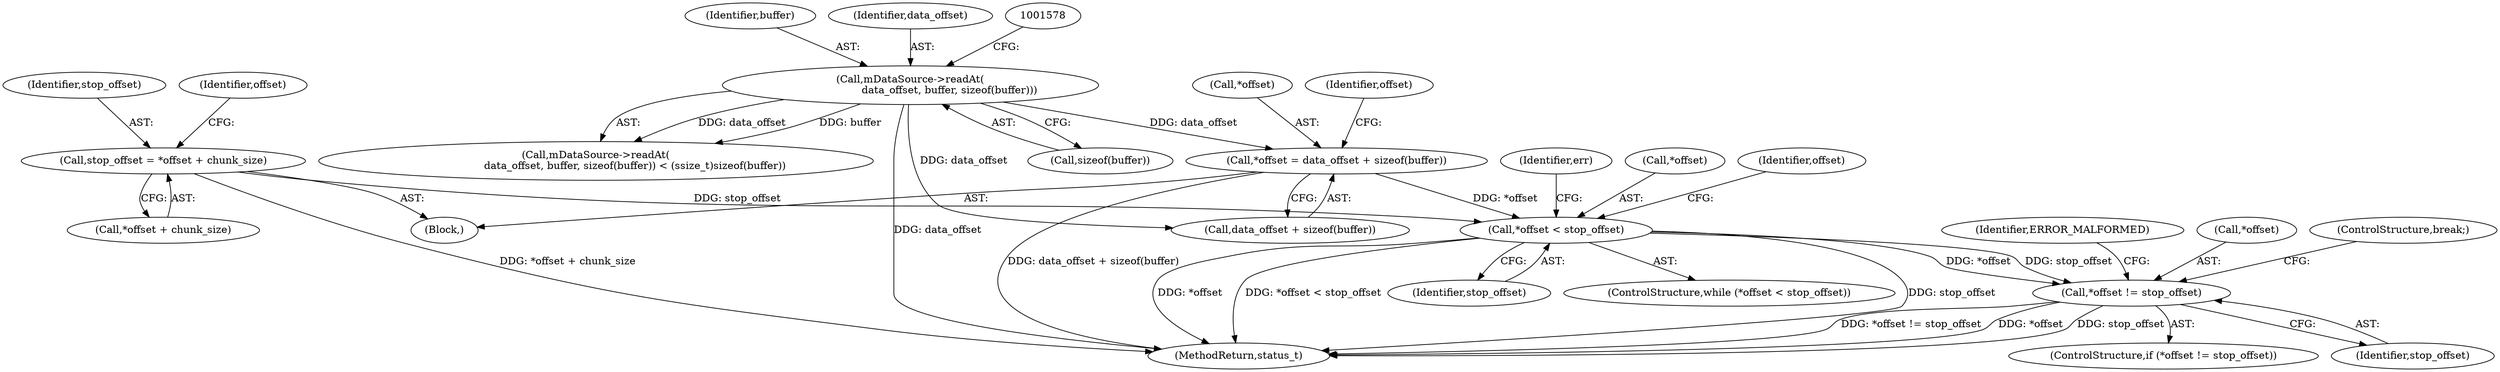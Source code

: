 digraph "0_Android_e7142a0703bc93f75e213e96ebc19000022afed9@pointer" {
"1001691" [label="(Call,*offset != stop_offset)"];
"1001670" [label="(Call,*offset < stop_offset)"];
"1001662" [label="(Call,*offset = data_offset + sizeof(buffer))"];
"1001572" [label="(Call,mDataSource->readAt(\n                        data_offset, buffer, sizeof(buffer)))"];
"1001656" [label="(Call,stop_offset = *offset + chunk_size)"];
"1001677" [label="(Identifier,err)"];
"1001658" [label="(Call,*offset + chunk_size)"];
"1001673" [label="(Identifier,stop_offset)"];
"1001669" [label="(ControlStructure,while (*offset < stop_offset))"];
"1001574" [label="(Identifier,buffer)"];
"1001558" [label="(Block,)"];
"1001663" [label="(Call,*offset)"];
"1001691" [label="(Call,*offset != stop_offset)"];
"1001662" [label="(Call,*offset = data_offset + sizeof(buffer))"];
"1001690" [label="(ControlStructure,if (*offset != stop_offset))"];
"1001571" [label="(Call,mDataSource->readAt(\n                        data_offset, buffer, sizeof(buffer)) < (ssize_t)sizeof(buffer))"];
"1001694" [label="(Identifier,stop_offset)"];
"1001573" [label="(Identifier,data_offset)"];
"1001575" [label="(Call,sizeof(buffer))"];
"1001572" [label="(Call,mDataSource->readAt(\n                        data_offset, buffer, sizeof(buffer)))"];
"1001697" [label="(Identifier,ERROR_MALFORMED)"];
"1001692" [label="(Call,*offset)"];
"1001656" [label="(Call,stop_offset = *offset + chunk_size)"];
"1003275" [label="(MethodReturn,status_t)"];
"1001672" [label="(Identifier,offset)"];
"1001698" [label="(ControlStructure,break;)"];
"1001665" [label="(Call,data_offset + sizeof(buffer))"];
"1001657" [label="(Identifier,stop_offset)"];
"1001664" [label="(Identifier,offset)"];
"1001671" [label="(Call,*offset)"];
"1001693" [label="(Identifier,offset)"];
"1001670" [label="(Call,*offset < stop_offset)"];
"1001691" -> "1001690"  [label="AST: "];
"1001691" -> "1001694"  [label="CFG: "];
"1001692" -> "1001691"  [label="AST: "];
"1001694" -> "1001691"  [label="AST: "];
"1001697" -> "1001691"  [label="CFG: "];
"1001698" -> "1001691"  [label="CFG: "];
"1001691" -> "1003275"  [label="DDG: *offset != stop_offset"];
"1001691" -> "1003275"  [label="DDG: *offset"];
"1001691" -> "1003275"  [label="DDG: stop_offset"];
"1001670" -> "1001691"  [label="DDG: *offset"];
"1001670" -> "1001691"  [label="DDG: stop_offset"];
"1001670" -> "1001669"  [label="AST: "];
"1001670" -> "1001673"  [label="CFG: "];
"1001671" -> "1001670"  [label="AST: "];
"1001673" -> "1001670"  [label="AST: "];
"1001677" -> "1001670"  [label="CFG: "];
"1001693" -> "1001670"  [label="CFG: "];
"1001670" -> "1003275"  [label="DDG: stop_offset"];
"1001670" -> "1003275"  [label="DDG: *offset"];
"1001670" -> "1003275"  [label="DDG: *offset < stop_offset"];
"1001662" -> "1001670"  [label="DDG: *offset"];
"1001656" -> "1001670"  [label="DDG: stop_offset"];
"1001662" -> "1001558"  [label="AST: "];
"1001662" -> "1001665"  [label="CFG: "];
"1001663" -> "1001662"  [label="AST: "];
"1001665" -> "1001662"  [label="AST: "];
"1001672" -> "1001662"  [label="CFG: "];
"1001662" -> "1003275"  [label="DDG: data_offset + sizeof(buffer)"];
"1001572" -> "1001662"  [label="DDG: data_offset"];
"1001572" -> "1001571"  [label="AST: "];
"1001572" -> "1001575"  [label="CFG: "];
"1001573" -> "1001572"  [label="AST: "];
"1001574" -> "1001572"  [label="AST: "];
"1001575" -> "1001572"  [label="AST: "];
"1001578" -> "1001572"  [label="CFG: "];
"1001572" -> "1003275"  [label="DDG: data_offset"];
"1001572" -> "1001571"  [label="DDG: data_offset"];
"1001572" -> "1001571"  [label="DDG: buffer"];
"1001572" -> "1001665"  [label="DDG: data_offset"];
"1001656" -> "1001558"  [label="AST: "];
"1001656" -> "1001658"  [label="CFG: "];
"1001657" -> "1001656"  [label="AST: "];
"1001658" -> "1001656"  [label="AST: "];
"1001664" -> "1001656"  [label="CFG: "];
"1001656" -> "1003275"  [label="DDG: *offset + chunk_size"];
}

